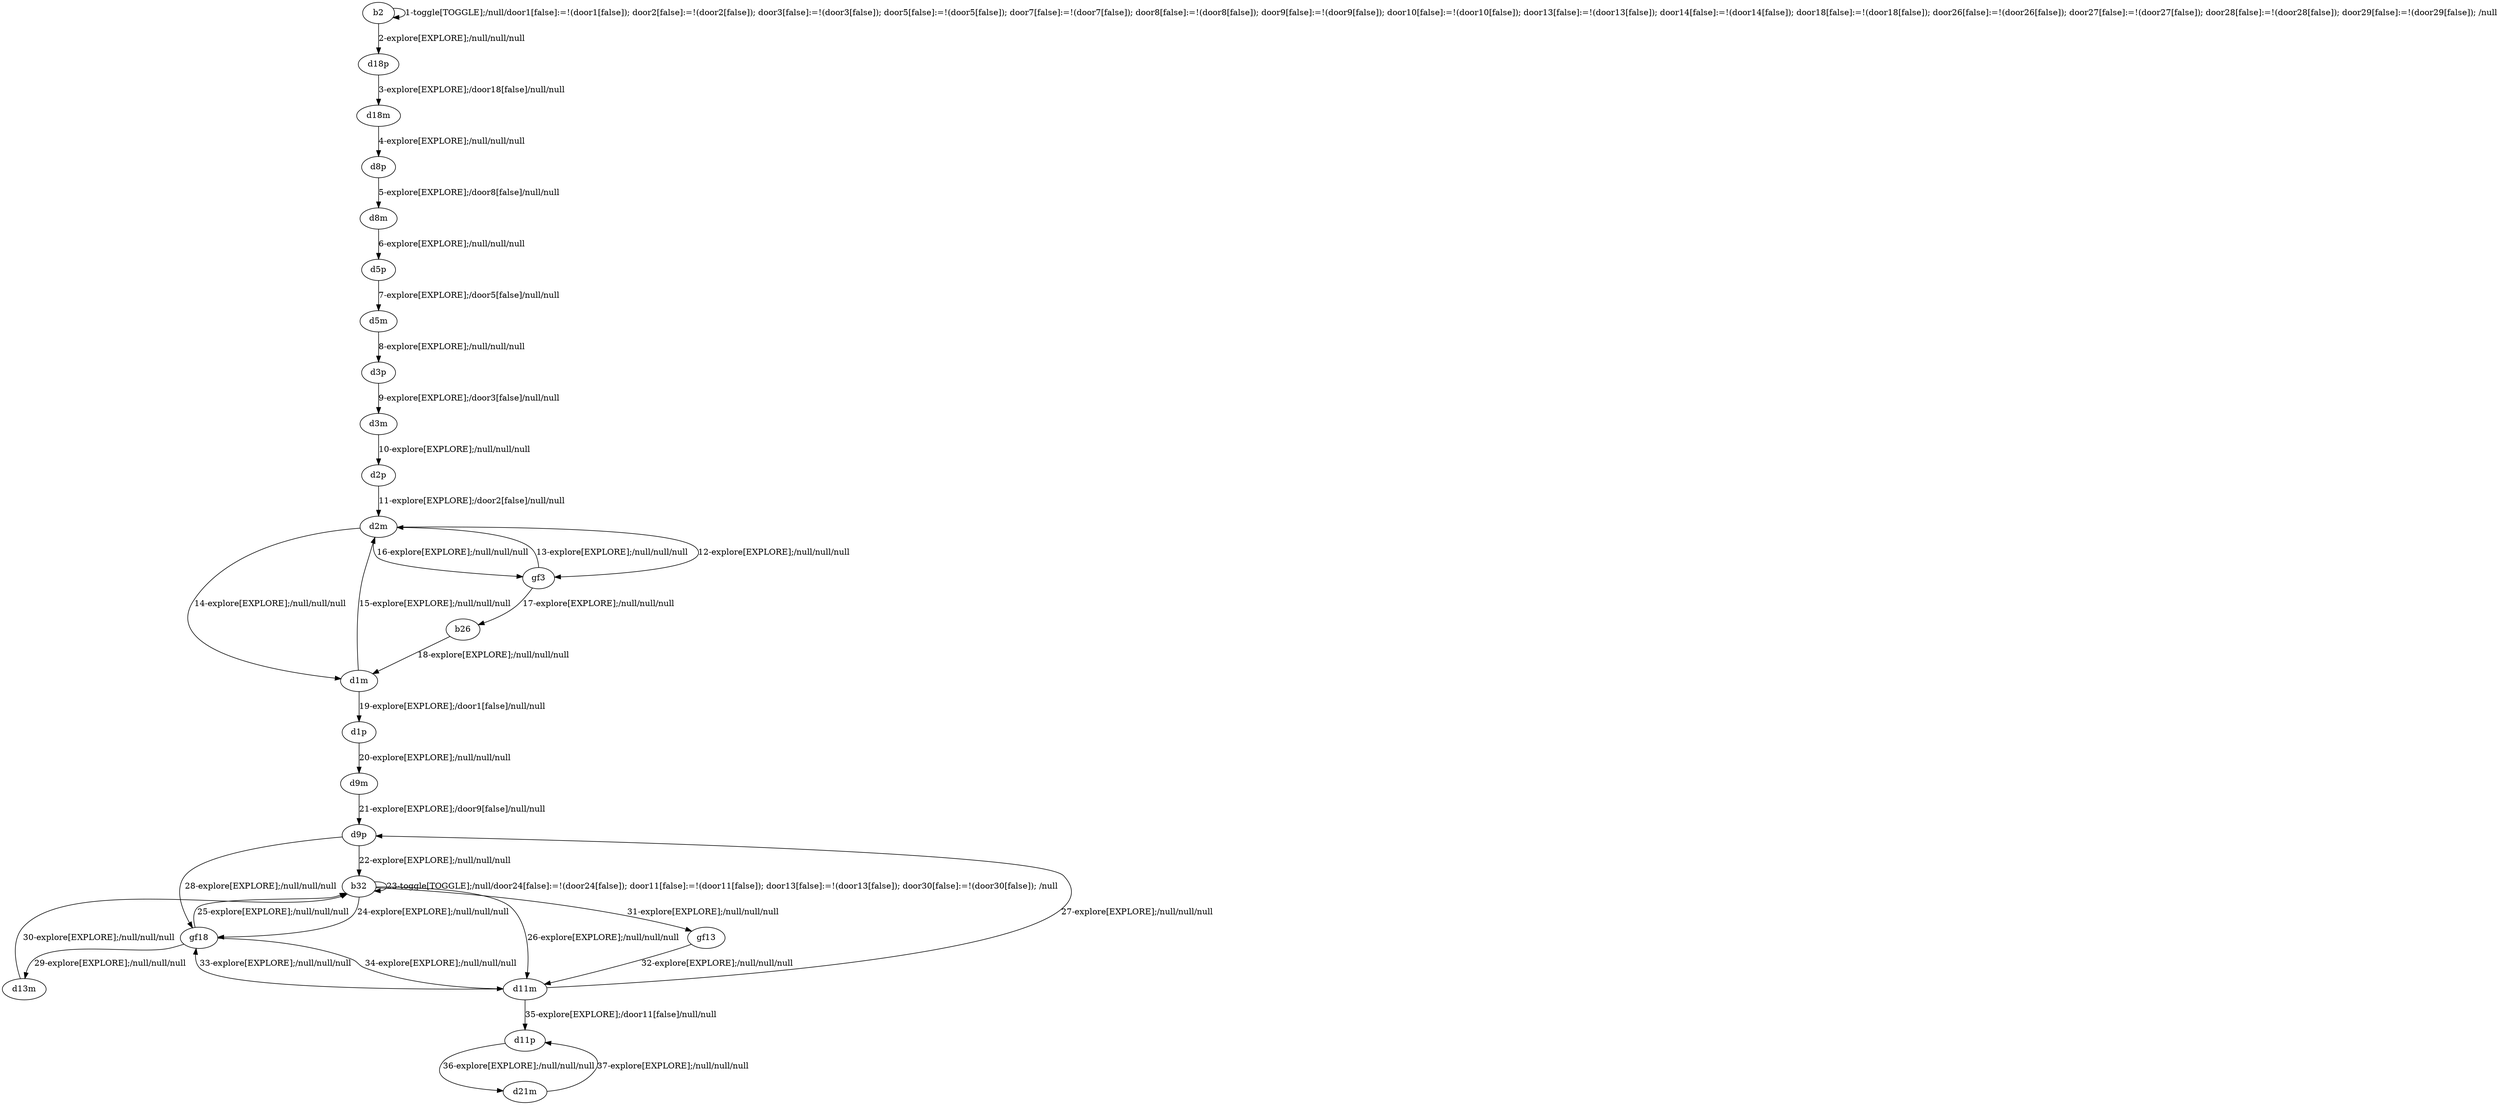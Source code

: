 # Total number of goals covered by this test: 1
# d21m --> d11p

digraph g {
"b2" -> "b2" [label = "1-toggle[TOGGLE];/null/door1[false]:=!(door1[false]); door2[false]:=!(door2[false]); door3[false]:=!(door3[false]); door5[false]:=!(door5[false]); door7[false]:=!(door7[false]); door8[false]:=!(door8[false]); door9[false]:=!(door9[false]); door10[false]:=!(door10[false]); door13[false]:=!(door13[false]); door14[false]:=!(door14[false]); door18[false]:=!(door18[false]); door26[false]:=!(door26[false]); door27[false]:=!(door27[false]); door28[false]:=!(door28[false]); door29[false]:=!(door29[false]); /null"];
"b2" -> "d18p" [label = "2-explore[EXPLORE];/null/null/null"];
"d18p" -> "d18m" [label = "3-explore[EXPLORE];/door18[false]/null/null"];
"d18m" -> "d8p" [label = "4-explore[EXPLORE];/null/null/null"];
"d8p" -> "d8m" [label = "5-explore[EXPLORE];/door8[false]/null/null"];
"d8m" -> "d5p" [label = "6-explore[EXPLORE];/null/null/null"];
"d5p" -> "d5m" [label = "7-explore[EXPLORE];/door5[false]/null/null"];
"d5m" -> "d3p" [label = "8-explore[EXPLORE];/null/null/null"];
"d3p" -> "d3m" [label = "9-explore[EXPLORE];/door3[false]/null/null"];
"d3m" -> "d2p" [label = "10-explore[EXPLORE];/null/null/null"];
"d2p" -> "d2m" [label = "11-explore[EXPLORE];/door2[false]/null/null"];
"d2m" -> "gf3" [label = "12-explore[EXPLORE];/null/null/null"];
"gf3" -> "d2m" [label = "13-explore[EXPLORE];/null/null/null"];
"d2m" -> "d1m" [label = "14-explore[EXPLORE];/null/null/null"];
"d1m" -> "d2m" [label = "15-explore[EXPLORE];/null/null/null"];
"d2m" -> "gf3" [label = "16-explore[EXPLORE];/null/null/null"];
"gf3" -> "b26" [label = "17-explore[EXPLORE];/null/null/null"];
"b26" -> "d1m" [label = "18-explore[EXPLORE];/null/null/null"];
"d1m" -> "d1p" [label = "19-explore[EXPLORE];/door1[false]/null/null"];
"d1p" -> "d9m" [label = "20-explore[EXPLORE];/null/null/null"];
"d9m" -> "d9p" [label = "21-explore[EXPLORE];/door9[false]/null/null"];
"d9p" -> "b32" [label = "22-explore[EXPLORE];/null/null/null"];
"b32" -> "b32" [label = "23-toggle[TOGGLE];/null/door24[false]:=!(door24[false]); door11[false]:=!(door11[false]); door13[false]:=!(door13[false]); door30[false]:=!(door30[false]); /null"];
"b32" -> "gf18" [label = "24-explore[EXPLORE];/null/null/null"];
"gf18" -> "b32" [label = "25-explore[EXPLORE];/null/null/null"];
"b32" -> "d11m" [label = "26-explore[EXPLORE];/null/null/null"];
"d11m" -> "d9p" [label = "27-explore[EXPLORE];/null/null/null"];
"d9p" -> "gf18" [label = "28-explore[EXPLORE];/null/null/null"];
"gf18" -> "d13m" [label = "29-explore[EXPLORE];/null/null/null"];
"d13m" -> "b32" [label = "30-explore[EXPLORE];/null/null/null"];
"b32" -> "gf13" [label = "31-explore[EXPLORE];/null/null/null"];
"gf13" -> "d11m" [label = "32-explore[EXPLORE];/null/null/null"];
"d11m" -> "gf18" [label = "33-explore[EXPLORE];/null/null/null"];
"gf18" -> "d11m" [label = "34-explore[EXPLORE];/null/null/null"];
"d11m" -> "d11p" [label = "35-explore[EXPLORE];/door11[false]/null/null"];
"d11p" -> "d21m" [label = "36-explore[EXPLORE];/null/null/null"];
"d21m" -> "d11p" [label = "37-explore[EXPLORE];/null/null/null"];
}